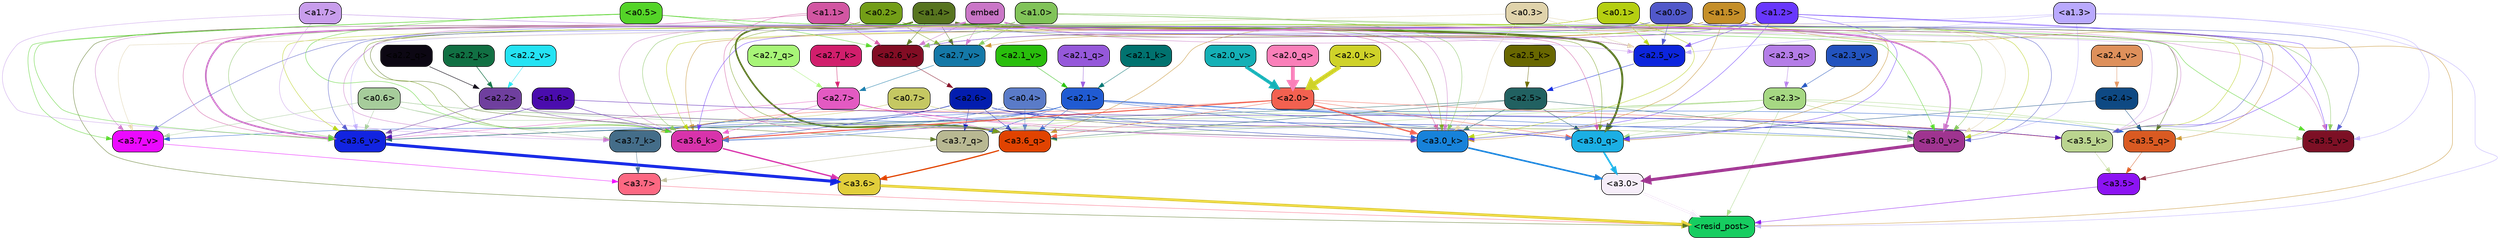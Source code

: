 strict digraph "" {
	graph [bgcolor=transparent,
		layout=dot,
		overlap=false,
		splines=true
	];
	"<a3.7>"	[color=black,
		fillcolor="#fc6882",
		fontname=Helvetica,
		shape=box,
		style="filled, rounded"];
	"<resid_post>"	[color=black,
		fillcolor="#16cd60",
		fontname=Helvetica,
		shape=box,
		style="filled, rounded"];
	"<a3.7>" -> "<resid_post>"	[color="#fc6882",
		penwidth=0.6239100098609924];
	"<a3.6>"	[color=black,
		fillcolor="#e1ce3b",
		fontname=Helvetica,
		shape=box,
		style="filled, rounded"];
	"<a3.6>" -> "<resid_post>"	[color="#e1ce3b",
		penwidth=4.569062113761902];
	"<a3.5>"	[color=black,
		fillcolor="#8c13f3",
		fontname=Helvetica,
		shape=box,
		style="filled, rounded"];
	"<a3.5>" -> "<resid_post>"	[color="#8c13f3",
		penwidth=0.6];
	"<a3.0>"	[color=black,
		fillcolor="#f6edf9",
		fontname=Helvetica,
		shape=box,
		style="filled, rounded"];
	"<a3.0>" -> "<resid_post>"	[color="#f6edf9",
		penwidth=4.283544182777405];
	"<a2.3>"	[color=black,
		fillcolor="#a6d883",
		fontname=Helvetica,
		shape=box,
		style="filled, rounded"];
	"<a2.3>" -> "<resid_post>"	[color="#a6d883",
		penwidth=0.6];
	"<a3.7_q>"	[color=black,
		fillcolor="#b8b892",
		fontname=Helvetica,
		shape=box,
		style="filled, rounded"];
	"<a2.3>" -> "<a3.7_q>"	[color="#a6d883",
		penwidth=0.6];
	"<a3.6_q>"	[color=black,
		fillcolor="#e14301",
		fontname=Helvetica,
		shape=box,
		style="filled, rounded"];
	"<a2.3>" -> "<a3.6_q>"	[color="#a6d883",
		penwidth=0.6];
	"<a3.5_q>"	[color=black,
		fillcolor="#d95a22",
		fontname=Helvetica,
		shape=box,
		style="filled, rounded"];
	"<a2.3>" -> "<a3.5_q>"	[color="#a6d883",
		penwidth=0.6];
	"<a3.0_q>"	[color=black,
		fillcolor="#1bafe4",
		fontname=Helvetica,
		shape=box,
		style="filled, rounded"];
	"<a2.3>" -> "<a3.0_q>"	[color="#a6d883",
		penwidth=0.6];
	"<a3.0_k>"	[color=black,
		fillcolor="#1782da",
		fontname=Helvetica,
		shape=box,
		style="filled, rounded"];
	"<a2.3>" -> "<a3.0_k>"	[color="#a6d883",
		penwidth=0.6];
	"<a3.6_v>"	[color=black,
		fillcolor="#1224e1",
		fontname=Helvetica,
		shape=box,
		style="filled, rounded"];
	"<a2.3>" -> "<a3.6_v>"	[color="#a6d883",
		penwidth=0.6];
	"<a3.5_v>"	[color=black,
		fillcolor="#7d1025",
		fontname=Helvetica,
		shape=box,
		style="filled, rounded"];
	"<a2.3>" -> "<a3.5_v>"	[color="#a6d883",
		penwidth=0.6];
	"<a3.0_v>"	[color=black,
		fillcolor="#9f3490",
		fontname=Helvetica,
		shape=box,
		style="filled, rounded"];
	"<a2.3>" -> "<a3.0_v>"	[color="#a6d883",
		penwidth=0.6];
	"<a1.5>"	[color=black,
		fillcolor="#c58f29",
		fontname=Helvetica,
		shape=box,
		style="filled, rounded"];
	"<a1.5>" -> "<resid_post>"	[color="#c58f29",
		penwidth=0.6];
	"<a1.5>" -> "<a3.6_q>"	[color="#c58f29",
		penwidth=0.6];
	"<a1.5>" -> "<a3.5_q>"	[color="#c58f29",
		penwidth=0.6];
	"<a1.5>" -> "<a3.0_q>"	[color="#c58f29",
		penwidth=0.6];
	"<a3.6_k>"	[color=black,
		fillcolor="#d833ab",
		fontname=Helvetica,
		shape=box,
		style="filled, rounded"];
	"<a1.5>" -> "<a3.6_k>"	[color="#c58f29",
		penwidth=0.6];
	"<a1.5>" -> "<a3.0_k>"	[color="#c58f29",
		penwidth=0.6];
	"<a2.7_v>"	[color=black,
		fillcolor="#1478a7",
		fontname=Helvetica,
		shape=box,
		style="filled, rounded"];
	"<a1.5>" -> "<a2.7_v>"	[color="#c58f29",
		penwidth=0.6];
	"<a2.6_v>"	[color=black,
		fillcolor="#820d24",
		fontname=Helvetica,
		shape=box,
		style="filled, rounded"];
	"<a1.5>" -> "<a2.6_v>"	[color="#c58f29",
		penwidth=0.6];
	"<a1.4>"	[color=black,
		fillcolor="#57741f",
		fontname=Helvetica,
		shape=box,
		style="filled, rounded"];
	"<a1.4>" -> "<resid_post>"	[color="#57741f",
		penwidth=0.6];
	"<a1.4>" -> "<a3.7_q>"	[color="#57741f",
		penwidth=0.6];
	"<a1.4>" -> "<a3.6_q>"	[color="#57741f",
		penwidth=2.7536282539367676];
	"<a1.4>" -> "<a3.5_q>"	[color="#57741f",
		penwidth=0.6];
	"<a1.4>" -> "<a3.0_q>"	[color="#57741f",
		penwidth=3.3369133472442627];
	"<a1.4>" -> "<a2.7_v>"	[color="#57741f",
		penwidth=0.6];
	"<a1.4>" -> "<a2.6_v>"	[color="#57741f",
		penwidth=0.6];
	"<a2.5_v>"	[color=black,
		fillcolor="#0c25dd",
		fontname=Helvetica,
		shape=box,
		style="filled, rounded"];
	"<a1.4>" -> "<a2.5_v>"	[color="#57741f",
		penwidth=0.6];
	"<a1.3>"	[color=black,
		fillcolor="#b9a9fe",
		fontname=Helvetica,
		shape=box,
		style="filled, rounded"];
	"<a1.3>" -> "<resid_post>"	[color="#b9a9fe",
		penwidth=0.6];
	"<a1.3>" -> "<a3.6_v>"	[color="#b9a9fe",
		penwidth=0.6];
	"<a1.3>" -> "<a3.5_v>"	[color="#b9a9fe",
		penwidth=0.6];
	"<a1.3>" -> "<a3.0_v>"	[color="#b9a9fe",
		penwidth=0.6];
	"<a1.3>" -> "<a2.5_v>"	[color="#b9a9fe",
		penwidth=0.6];
	"<a3.7_q>" -> "<a3.7>"	[color="#b8b892",
		penwidth=0.6];
	"<a3.6_q>" -> "<a3.6>"	[color="#e14301",
		penwidth=2.0344843566417694];
	"<a3.5_q>" -> "<a3.5>"	[color="#d95a22",
		penwidth=0.6];
	"<a3.0_q>" -> "<a3.0>"	[color="#1bafe4",
		penwidth=2.863015294075012];
	"<a3.7_k>"	[color=black,
		fillcolor="#446d89",
		fontname=Helvetica,
		shape=box,
		style="filled, rounded"];
	"<a3.7_k>" -> "<a3.7>"	[color="#446d89",
		penwidth=0.6];
	"<a3.6_k>" -> "<a3.6>"	[color="#d833ab",
		penwidth=2.1770318150520325];
	"<a3.5_k>"	[color=black,
		fillcolor="#bad48f",
		fontname=Helvetica,
		shape=box,
		style="filled, rounded"];
	"<a3.5_k>" -> "<a3.5>"	[color="#bad48f",
		penwidth=0.6];
	"<a3.0_k>" -> "<a3.0>"	[color="#1782da",
		penwidth=2.6323853135108948];
	"<a3.7_v>"	[color=black,
		fillcolor="#eb09ff",
		fontname=Helvetica,
		shape=box,
		style="filled, rounded"];
	"<a3.7_v>" -> "<a3.7>"	[color="#eb09ff",
		penwidth=0.6];
	"<a3.6_v>" -> "<a3.6>"	[color="#1224e1",
		penwidth=4.972373723983765];
	"<a3.5_v>" -> "<a3.5>"	[color="#7d1025",
		penwidth=0.6];
	"<a3.0_v>" -> "<a3.0>"	[color="#9f3490",
		penwidth=5.1638524532318115];
	"<a2.6>"	[color=black,
		fillcolor="#031daf",
		fontname=Helvetica,
		shape=box,
		style="filled, rounded"];
	"<a2.6>" -> "<a3.7_q>"	[color="#031daf",
		penwidth=0.6];
	"<a2.6>" -> "<a3.6_q>"	[color="#031daf",
		penwidth=0.6];
	"<a2.6>" -> "<a3.0_q>"	[color="#031daf",
		penwidth=0.6];
	"<a2.6>" -> "<a3.7_k>"	[color="#031daf",
		penwidth=0.6];
	"<a2.6>" -> "<a3.6_k>"	[color="#031daf",
		penwidth=0.6];
	"<a2.6>" -> "<a3.5_k>"	[color="#031daf",
		penwidth=0.6];
	"<a2.6>" -> "<a3.0_k>"	[color="#031daf",
		penwidth=0.6];
	"<a2.1>"	[color=black,
		fillcolor="#205bd2",
		fontname=Helvetica,
		shape=box,
		style="filled, rounded"];
	"<a2.1>" -> "<a3.7_q>"	[color="#205bd2",
		penwidth=0.6];
	"<a2.1>" -> "<a3.6_q>"	[color="#205bd2",
		penwidth=0.6];
	"<a2.1>" -> "<a3.5_q>"	[color="#205bd2",
		penwidth=0.6];
	"<a2.1>" -> "<a3.0_q>"	[color="#205bd2",
		penwidth=0.6];
	"<a2.1>" -> "<a3.7_k>"	[color="#205bd2",
		penwidth=0.6];
	"<a2.1>" -> "<a3.6_k>"	[color="#205bd2",
		penwidth=0.6];
	"<a2.1>" -> "<a3.5_k>"	[color="#205bd2",
		penwidth=0.6];
	"<a2.1>" -> "<a3.0_k>"	[color="#205bd2",
		penwidth=0.6];
	"<a2.1>" -> "<a3.7_v>"	[color="#205bd2",
		penwidth=0.6];
	"<a2.1>" -> "<a3.6_v>"	[color="#205bd2",
		penwidth=0.6];
	"<a2.1>" -> "<a3.0_v>"	[color="#205bd2",
		penwidth=0.6];
	"<a2.7>"	[color=black,
		fillcolor="#e35ac2",
		fontname=Helvetica,
		shape=box,
		style="filled, rounded"];
	"<a2.7>" -> "<a3.6_q>"	[color="#e35ac2",
		penwidth=0.6];
	"<a2.7>" -> "<a3.0_q>"	[color="#e35ac2",
		penwidth=0.6];
	"<a2.7>" -> "<a3.6_k>"	[color="#e35ac2",
		penwidth=0.6];
	"<a2.7>" -> "<a3.0_k>"	[color="#e35ac2",
		penwidth=0.6];
	"<a2.7>" -> "<a3.6_v>"	[color="#e35ac2",
		penwidth=0.6];
	"<a2.5>"	[color=black,
		fillcolor="#216161",
		fontname=Helvetica,
		shape=box,
		style="filled, rounded"];
	"<a2.5>" -> "<a3.6_q>"	[color="#216161",
		penwidth=0.6];
	"<a2.5>" -> "<a3.0_q>"	[color="#216161",
		penwidth=0.6];
	"<a2.5>" -> "<a3.0_k>"	[color="#216161",
		penwidth=0.6];
	"<a2.5>" -> "<a3.6_v>"	[color="#216161",
		penwidth=0.6];
	"<a2.5>" -> "<a3.0_v>"	[color="#216161",
		penwidth=0.6];
	"<a2.0>"	[color=black,
		fillcolor="#f36150",
		fontname=Helvetica,
		shape=box,
		style="filled, rounded"];
	"<a2.0>" -> "<a3.6_q>"	[color="#f36150",
		penwidth=0.6];
	"<a2.0>" -> "<a3.0_q>"	[color="#f36150",
		penwidth=0.6];
	"<a2.0>" -> "<a3.7_k>"	[color="#f36150",
		penwidth=0.6];
	"<a2.0>" -> "<a3.6_k>"	[color="#f36150",
		penwidth=1.7047871947288513];
	"<a2.0>" -> "<a3.5_k>"	[color="#f36150",
		penwidth=0.6];
	"<a2.0>" -> "<a3.0_k>"	[color="#f36150",
		penwidth=2.239806979894638];
	"<a1.1>"	[color=black,
		fillcolor="#d256a2",
		fontname=Helvetica,
		shape=box,
		style="filled, rounded"];
	"<a1.1>" -> "<a3.6_q>"	[color="#d256a2",
		penwidth=0.6];
	"<a1.1>" -> "<a3.0_q>"	[color="#d256a2",
		penwidth=0.6];
	"<a1.1>" -> "<a3.0_k>"	[color="#d256a2",
		penwidth=0.6];
	"<a1.1>" -> "<a3.6_v>"	[color="#d256a2",
		penwidth=0.6];
	"<a1.1>" -> "<a2.6_v>"	[color="#d256a2",
		penwidth=0.6];
	"<a0.4>"	[color=black,
		fillcolor="#5a7bc8",
		fontname=Helvetica,
		shape=box,
		style="filled, rounded"];
	"<a0.4>" -> "<a3.6_q>"	[color="#5a7bc8",
		penwidth=0.6];
	"<a0.4>" -> "<a3.0_q>"	[color="#5a7bc8",
		penwidth=0.6];
	"<a0.4>" -> "<a3.6_k>"	[color="#5a7bc8",
		penwidth=0.6];
	"<a0.2>"	[color=black,
		fillcolor="#739e17",
		fontname=Helvetica,
		shape=box,
		style="filled, rounded"];
	"<a0.2>" -> "<a3.6_q>"	[color="#739e17",
		penwidth=0.6];
	"<a0.2>" -> "<a3.0_q>"	[color="#739e17",
		penwidth=0.6];
	"<a0.2>" -> "<a3.6_k>"	[color="#739e17",
		penwidth=0.6];
	"<a0.2>" -> "<a3.0_k>"	[color="#739e17",
		penwidth=0.6];
	"<a0.2>" -> "<a2.7_v>"	[color="#739e17",
		penwidth=0.6];
	"<a2.4>"	[color=black,
		fillcolor="#0e4983",
		fontname=Helvetica,
		shape=box,
		style="filled, rounded"];
	"<a2.4>" -> "<a3.5_q>"	[color="#0e4983",
		penwidth=0.6];
	"<a2.4>" -> "<a3.0_q>"	[color="#0e4983",
		penwidth=0.6];
	"<a1.2>"	[color=black,
		fillcolor="#6837fd",
		fontname=Helvetica,
		shape=box,
		style="filled, rounded"];
	"<a1.2>" -> "<a3.0_q>"	[color="#6837fd",
		penwidth=0.6];
	"<a1.2>" -> "<a3.6_k>"	[color="#6837fd",
		penwidth=0.6];
	"<a1.2>" -> "<a3.5_k>"	[color="#6837fd",
		penwidth=0.6];
	"<a1.2>" -> "<a3.0_k>"	[color="#6837fd",
		penwidth=0.6];
	"<a1.2>" -> "<a3.5_v>"	[color="#6837fd",
		penwidth=0.6];
	"<a1.2>" -> "<a2.6_v>"	[color="#6837fd",
		penwidth=0.6];
	"<a1.2>" -> "<a2.5_v>"	[color="#6837fd",
		penwidth=0.6];
	"<a1.7>"	[color=black,
		fillcolor="#c89dec",
		fontname=Helvetica,
		shape=box,
		style="filled, rounded"];
	"<a1.7>" -> "<a3.7_k>"	[color="#c89dec",
		penwidth=0.6];
	"<a1.7>" -> "<a3.5_k>"	[color="#c89dec",
		penwidth=0.6];
	"<a1.7>" -> "<a3.6_v>"	[color="#c89dec",
		penwidth=0.6];
	"<a1.7>" -> "<a2.5_v>"	[color="#c89dec",
		penwidth=0.6];
	"<a0.7>"	[color=black,
		fillcolor="#c5c862",
		fontname=Helvetica,
		shape=box,
		style="filled, rounded"];
	"<a0.7>" -> "<a3.7_k>"	[color="#c5c862",
		penwidth=0.6];
	"<a0.7>" -> "<a3.0_v>"	[color="#c5c862",
		penwidth=0.6];
	"<a0.6>"	[color=black,
		fillcolor="#a6cc9b",
		fontname=Helvetica,
		shape=box,
		style="filled, rounded"];
	"<a0.6>" -> "<a3.7_k>"	[color="#a6cc9b",
		penwidth=0.6];
	"<a0.6>" -> "<a3.6_k>"	[color="#a6cc9b",
		penwidth=0.6];
	"<a0.6>" -> "<a3.0_k>"	[color="#a6cc9b",
		penwidth=0.6];
	"<a0.6>" -> "<a3.7_v>"	[color="#a6cc9b",
		penwidth=0.6];
	"<a0.6>" -> "<a3.6_v>"	[color="#a6cc9b",
		penwidth=0.6];
	"<a0.6>" -> "<a3.0_v>"	[color="#a6cc9b",
		penwidth=0.6];
	embed	[color=black,
		fillcolor="#ca76c7",
		fontname=Helvetica,
		shape=box,
		style="filled, rounded"];
	embed -> "<a3.7_k>"	[color="#ca76c7",
		penwidth=0.6];
	embed -> "<a3.6_k>"	[color="#ca76c7",
		penwidth=0.6];
	embed -> "<a3.5_k>"	[color="#ca76c7",
		penwidth=0.6];
	embed -> "<a3.0_k>"	[color="#ca76c7",
		penwidth=0.6];
	embed -> "<a3.7_v>"	[color="#ca76c7",
		penwidth=0.6];
	embed -> "<a3.6_v>"	[color="#ca76c7",
		penwidth=2.7369276881217957];
	embed -> "<a3.5_v>"	[color="#ca76c7",
		penwidth=0.6];
	embed -> "<a3.0_v>"	[color="#ca76c7",
		penwidth=2.5778204202651978];
	embed -> "<a2.7_v>"	[color="#ca76c7",
		penwidth=0.6];
	embed -> "<a2.6_v>"	[color="#ca76c7",
		penwidth=0.6];
	embed -> "<a2.5_v>"	[color="#ca76c7",
		penwidth=0.6];
	"<a2.2>"	[color=black,
		fillcolor="#6f3f9e",
		fontname=Helvetica,
		shape=box,
		style="filled, rounded"];
	"<a2.2>" -> "<a3.6_k>"	[color="#6f3f9e",
		penwidth=0.6];
	"<a2.2>" -> "<a3.0_k>"	[color="#6f3f9e",
		penwidth=0.6];
	"<a2.2>" -> "<a3.6_v>"	[color="#6f3f9e",
		penwidth=0.6];
	"<a1.6>"	[color=black,
		fillcolor="#4a0cae",
		fontname=Helvetica,
		shape=box,
		style="filled, rounded"];
	"<a1.6>" -> "<a3.6_k>"	[color="#4a0cae",
		penwidth=0.6];
	"<a1.6>" -> "<a3.5_k>"	[color="#4a0cae",
		penwidth=0.6];
	"<a1.6>" -> "<a3.6_v>"	[color="#4a0cae",
		penwidth=0.6];
	"<a1.0>"	[color=black,
		fillcolor="#81c359",
		fontname=Helvetica,
		shape=box,
		style="filled, rounded"];
	"<a1.0>" -> "<a3.6_k>"	[color="#81c359",
		penwidth=0.6];
	"<a1.0>" -> "<a3.0_k>"	[color="#81c359",
		penwidth=0.6];
	"<a1.0>" -> "<a3.6_v>"	[color="#81c359",
		penwidth=0.6];
	"<a1.0>" -> "<a3.5_v>"	[color="#81c359",
		penwidth=0.6];
	"<a1.0>" -> "<a3.0_v>"	[color="#81c359",
		penwidth=0.6];
	"<a1.0>" -> "<a2.7_v>"	[color="#81c359",
		penwidth=0.6];
	"<a1.0>" -> "<a2.6_v>"	[color="#81c359",
		penwidth=0.6];
	"<a0.5>"	[color=black,
		fillcolor="#54d428",
		fontname=Helvetica,
		shape=box,
		style="filled, rounded"];
	"<a0.5>" -> "<a3.6_k>"	[color="#54d428",
		penwidth=0.6];
	"<a0.5>" -> "<a3.7_v>"	[color="#54d428",
		penwidth=0.6];
	"<a0.5>" -> "<a3.6_v>"	[color="#54d428",
		penwidth=0.6];
	"<a0.5>" -> "<a3.5_v>"	[color="#54d428",
		penwidth=0.6];
	"<a0.5>" -> "<a3.0_v>"	[color="#54d428",
		penwidth=0.6];
	"<a0.5>" -> "<a2.6_v>"	[color="#54d428",
		penwidth=0.6];
	"<a0.1>"	[color=black,
		fillcolor="#b5cf11",
		fontname=Helvetica,
		shape=box,
		style="filled, rounded"];
	"<a0.1>" -> "<a3.6_k>"	[color="#b5cf11",
		penwidth=0.6];
	"<a0.1>" -> "<a3.5_k>"	[color="#b5cf11",
		penwidth=0.6];
	"<a0.1>" -> "<a3.0_k>"	[color="#b5cf11",
		penwidth=0.6];
	"<a0.1>" -> "<a3.6_v>"	[color="#b5cf11",
		penwidth=0.6];
	"<a0.1>" -> "<a3.0_v>"	[color="#b5cf11",
		penwidth=0.6];
	"<a0.1>" -> "<a2.5_v>"	[color="#b5cf11",
		penwidth=0.6];
	"<a0.0>"	[color=black,
		fillcolor="#5158ca",
		fontname=Helvetica,
		shape=box,
		style="filled, rounded"];
	"<a0.0>" -> "<a3.5_k>"	[color="#5158ca",
		penwidth=0.6];
	"<a0.0>" -> "<a3.7_v>"	[color="#5158ca",
		penwidth=0.6];
	"<a0.0>" -> "<a3.6_v>"	[color="#5158ca",
		penwidth=0.6];
	"<a0.0>" -> "<a3.5_v>"	[color="#5158ca",
		penwidth=0.6];
	"<a0.0>" -> "<a3.0_v>"	[color="#5158ca",
		penwidth=0.6];
	"<a0.0>" -> "<a2.5_v>"	[color="#5158ca",
		penwidth=0.6];
	"<a0.3>"	[color=black,
		fillcolor="#e0d3ab",
		fontname=Helvetica,
		shape=box,
		style="filled, rounded"];
	"<a0.3>" -> "<a3.0_k>"	[color="#e0d3ab",
		penwidth=0.6];
	"<a0.3>" -> "<a3.7_v>"	[color="#e0d3ab",
		penwidth=0.6];
	"<a0.3>" -> "<a3.0_v>"	[color="#e0d3ab",
		penwidth=0.6];
	"<a0.3>" -> "<a2.5_v>"	[color="#e0d3ab",
		penwidth=0.6];
	"<a2.7_q>"	[color=black,
		fillcolor="#a7f577",
		fontname=Helvetica,
		shape=box,
		style="filled, rounded"];
	"<a2.7_q>" -> "<a2.7>"	[color="#a7f577",
		penwidth=0.6];
	"<a2.3_q>"	[color=black,
		fillcolor="#b47de7",
		fontname=Helvetica,
		shape=box,
		style="filled, rounded"];
	"<a2.3_q>" -> "<a2.3>"	[color="#b47de7",
		penwidth=0.6];
	"<a2.2_q>"	[color=black,
		fillcolor="#0c0713",
		fontname=Helvetica,
		shape=box,
		style="filled, rounded"];
	"<a2.2_q>" -> "<a2.2>"	[color="#0c0713",
		penwidth=0.7441773414611816];
	"<a2.1_q>"	[color=black,
		fillcolor="#9558da",
		fontname=Helvetica,
		shape=box,
		style="filled, rounded"];
	"<a2.1_q>" -> "<a2.1>"	[color="#9558da",
		penwidth=0.6];
	"<a2.0_q>"	[color=black,
		fillcolor="#fa7fb9",
		fontname=Helvetica,
		shape=box,
		style="filled, rounded"];
	"<a2.0_q>" -> "<a2.0>"	[color="#fa7fb9",
		penwidth=6.422367453575134];
	"<a2.7_k>"	[color=black,
		fillcolor="#d11e6c",
		fontname=Helvetica,
		shape=box,
		style="filled, rounded"];
	"<a2.7_k>" -> "<a2.7>"	[color="#d11e6c",
		penwidth=0.6];
	"<a2.5_k>"	[color=black,
		fillcolor="#686700",
		fontname=Helvetica,
		shape=box,
		style="filled, rounded"];
	"<a2.5_k>" -> "<a2.5>"	[color="#686700",
		penwidth=0.6];
	"<a2.2_k>"	[color=black,
		fillcolor="#117043",
		fontname=Helvetica,
		shape=box,
		style="filled, rounded"];
	"<a2.2_k>" -> "<a2.2>"	[color="#117043",
		penwidth=0.8810110092163086];
	"<a2.1_k>"	[color=black,
		fillcolor="#01726f",
		fontname=Helvetica,
		shape=box,
		style="filled, rounded"];
	"<a2.1_k>" -> "<a2.1>"	[color="#01726f",
		penwidth=0.6];
	"<a2.0_k>"	[color=black,
		fillcolor="#cfd229",
		fontname=Helvetica,
		shape=box,
		style="filled, rounded"];
	"<a2.0_k>" -> "<a2.0>"	[color="#cfd229",
		penwidth=7.398894429206848];
	"<a2.7_v>" -> "<a2.7>"	[color="#1478a7",
		penwidth=0.6];
	"<a2.6_v>" -> "<a2.6>"	[color="#820d24",
		penwidth=0.6];
	"<a2.5_v>" -> "<a2.5>"	[color="#0c25dd",
		penwidth=0.6];
	"<a2.4_v>"	[color=black,
		fillcolor="#de905b",
		fontname=Helvetica,
		shape=box,
		style="filled, rounded"];
	"<a2.4_v>" -> "<a2.4>"	[color="#de905b",
		penwidth=0.6];
	"<a2.3_v>"	[color=black,
		fillcolor="#2253be",
		fontname=Helvetica,
		shape=box,
		style="filled, rounded"];
	"<a2.3_v>" -> "<a2.3>"	[color="#2253be",
		penwidth=0.6];
	"<a2.2_v>"	[color=black,
		fillcolor="#24e3f3",
		fontname=Helvetica,
		shape=box,
		style="filled, rounded"];
	"<a2.2_v>" -> "<a2.2>"	[color="#24e3f3",
		penwidth=0.6];
	"<a2.1_v>"	[color=black,
		fillcolor="#29be0c",
		fontname=Helvetica,
		shape=box,
		style="filled, rounded"];
	"<a2.1_v>" -> "<a2.1>"	[color="#29be0c",
		penwidth=0.6];
	"<a2.0_v>"	[color=black,
		fillcolor="#14b0b6",
		fontname=Helvetica,
		shape=box,
		style="filled, rounded"];
	"<a2.0_v>" -> "<a2.0>"	[color="#14b0b6",
		penwidth=5.395828627049923];
}
